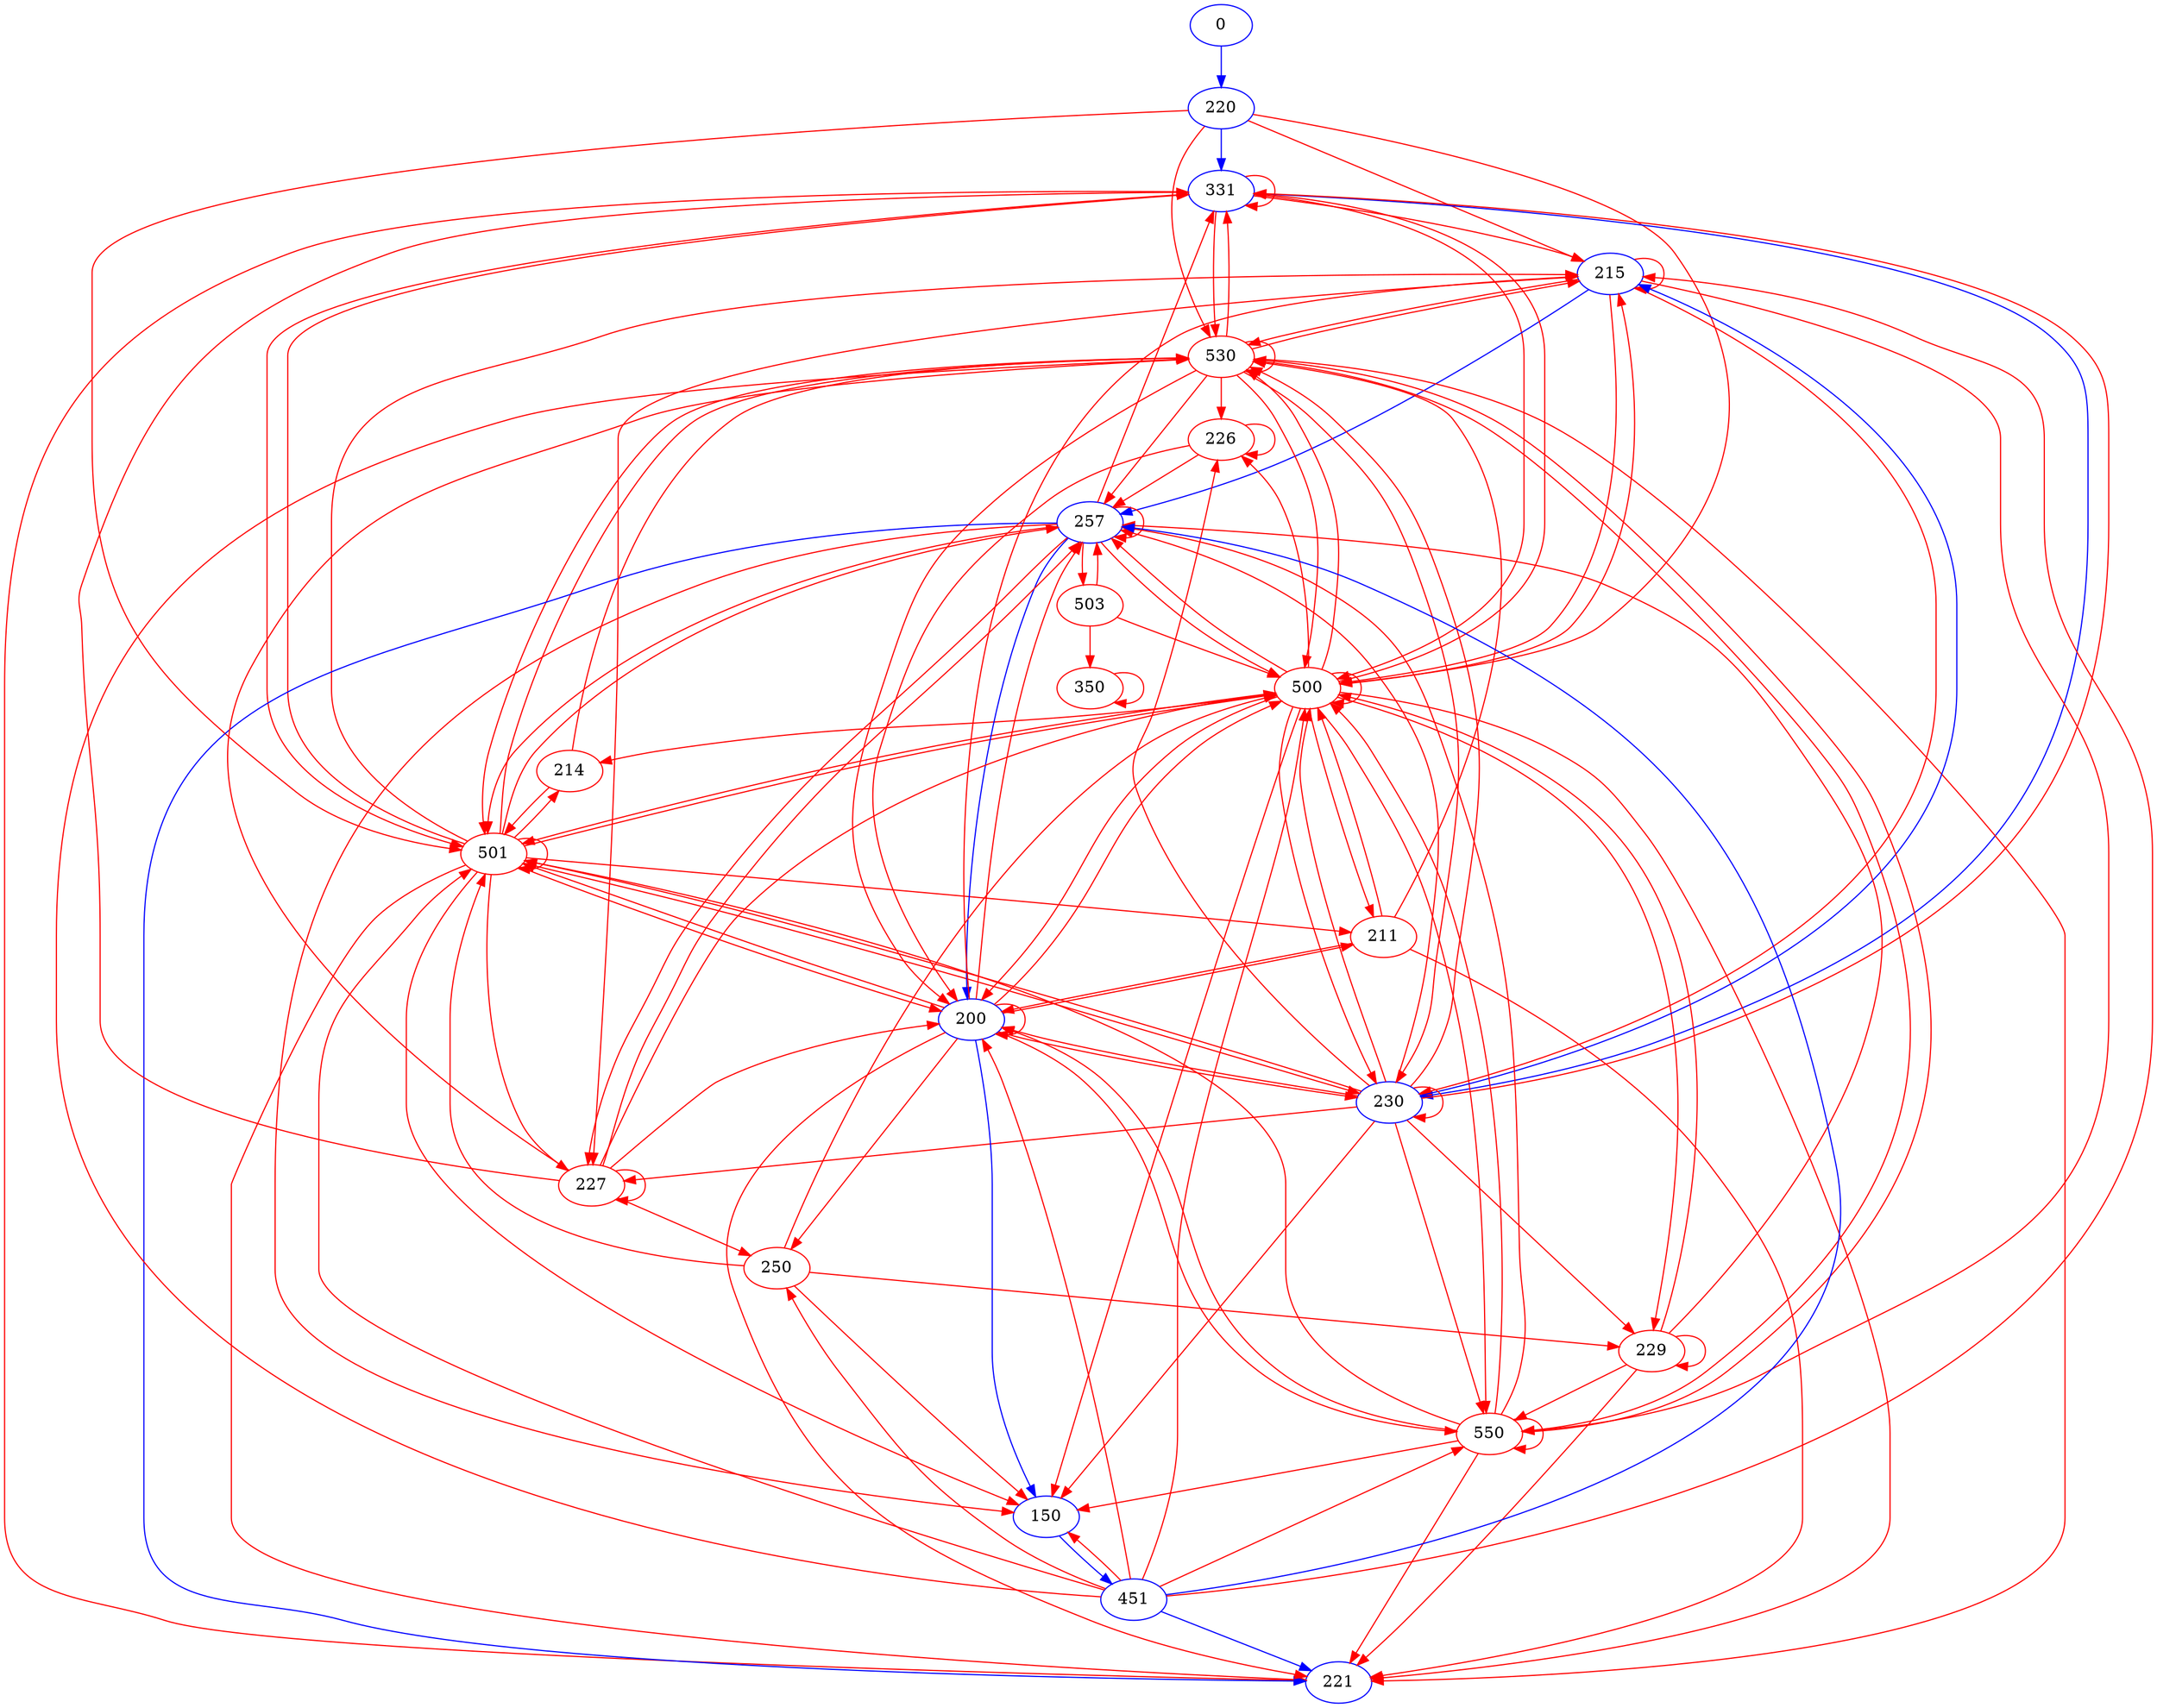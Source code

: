 digraph g {
	node [color=black];
	edge [color=black];
	0	[color=blue];
	220	[color=blue];
	0 -> 220	[key=new_edge,
		color=blue];
	331	[color=blue];
	220 -> 331	[key=new_edge,
		color=blue];
	215	[color=blue];
	220 -> 215	[key=new_edge,
		color=red];
	530	[color=red];
	220 -> 530	[key=new_edge,
		color=red];
	500	[color=red];
	220 -> 500	[key=new_edge,
		color=red];
	501	[color=red];
	220 -> 501	[key=new_edge,
		color=red];
	331 -> 331	[key=new_edge,
		color=red];
	230	[color=blue];
	331 -> 230	[key=new_edge,
		color=blue];
	331 -> 215	[key=new_edge,
		color=red];
	221	[color=blue];
	331 -> 221	[key=new_edge,
		color=red];
	331 -> 530	[key=new_edge,
		color=red];
	331 -> 500	[key=new_edge,
		color=red];
	331 -> 501	[key=new_edge,
		color=red];
	230 -> 331	[key=new_edge,
		color=red];
	230 -> 230	[key=new_edge,
		color=red];
	230 -> 215	[key=new_edge,
		color=blue];
	257	[color=blue];
	230 -> 257	[key=new_edge,
		color=red];
	200	[color=blue];
	230 -> 200	[key=new_edge,
		color=red];
	150	[color=blue];
	230 -> 150	[key=new_edge,
		color=red];
	230 -> 530	[key=new_edge,
		color=red];
	230 -> 500	[key=new_edge,
		color=red];
	230 -> 501	[key=new_edge,
		color=red];
	227	[color=red];
	230 -> 227	[key=new_edge,
		color=red];
	550	[color=red];
	230 -> 550	[key=new_edge,
		color=red];
	229	[color=red];
	230 -> 229	[key=new_edge,
		color=red];
	226	[color=red];
	230 -> 226	[key=new_edge,
		color=red];
	215 -> 230	[key=new_edge,
		color=red];
	215 -> 215	[key=new_edge,
		color=red];
	215 -> 257	[key=new_edge,
		color=blue];
	215 -> 530	[key=new_edge,
		color=red];
	215 -> 500	[key=new_edge,
		color=red];
	215 -> 227	[key=new_edge,
		color=red];
	215 -> 550	[key=new_edge,
		color=red];
	257 -> 331	[key=new_edge,
		color=red];
	257 -> 257	[key=new_edge,
		color=red];
	257 -> 200	[key=new_edge,
		color=blue];
	257 -> 150	[key=new_edge,
		color=red];
	257 -> 221	[key=new_edge,
		color=blue];
	257 -> 500	[key=new_edge,
		color=red];
	257 -> 501	[key=new_edge,
		color=red];
	257 -> 227	[key=new_edge,
		color=red];
	503	[color=red];
	257 -> 503	[key=new_edge,
		color=red];
	200 -> 230	[key=new_edge,
		color=red];
	200 -> 215	[key=new_edge,
		color=red];
	200 -> 257	[key=new_edge,
		color=red];
	200 -> 200	[key=new_edge,
		color=red];
	200 -> 150	[key=new_edge,
		color=blue];
	200 -> 221	[key=new_edge,
		color=red];
	200 -> 500	[key=new_edge,
		color=red];
	200 -> 501	[key=new_edge,
		color=red];
	200 -> 550	[key=new_edge,
		color=red];
	211	[color=red];
	200 -> 211	[key=new_edge,
		color=red];
	250	[color=red];
	200 -> 250	[key=new_edge,
		color=red];
	451	[color=blue];
	150 -> 451	[key=new_edge,
		color=blue];
	451 -> 215	[key=new_edge,
		color=red];
	451 -> 257	[key=new_edge,
		color=blue];
	451 -> 200	[key=new_edge,
		color=red];
	451 -> 150	[key=new_edge,
		color=red];
	451 -> 221	[key=new_edge,
		color=blue];
	451 -> 530	[key=new_edge,
		color=red];
	451 -> 500	[key=new_edge,
		color=red];
	451 -> 501	[key=new_edge,
		color=red];
	451 -> 550	[key=new_edge,
		color=red];
	451 -> 250	[key=new_edge,
		color=red];
	530 -> 331	[key=new_edge,
		color=red];
	530 -> 230	[key=new_edge,
		color=red];
	530 -> 215	[key=new_edge,
		color=red];
	530 -> 257	[key=new_edge,
		color=red];
	530 -> 200	[key=new_edge,
		color=red];
	530 -> 221	[key=new_edge,
		color=red];
	530 -> 530	[key=new_edge,
		color=red];
	530 -> 500	[key=new_edge,
		color=red];
	530 -> 501	[key=new_edge,
		color=red];
	530 -> 550	[key=new_edge,
		color=red];
	530 -> 226	[key=new_edge,
		color=red];
	500 -> 331	[key=new_edge,
		color=red];
	500 -> 230	[key=new_edge,
		color=red];
	500 -> 215	[key=new_edge,
		color=red];
	500 -> 257	[key=new_edge,
		color=red];
	500 -> 200	[key=new_edge,
		color=red];
	500 -> 150	[key=new_edge,
		color=red];
	500 -> 221	[key=new_edge,
		color=red];
	500 -> 530	[key=new_edge,
		color=red];
	500 -> 500	[key=new_edge,
		color=red];
	500 -> 501	[key=new_edge,
		color=red];
	214	[color=red];
	500 -> 214	[key=new_edge,
		color=red];
	500 -> 550	[key=new_edge,
		color=red];
	500 -> 229	[key=new_edge,
		color=red];
	500 -> 226	[key=new_edge,
		color=red];
	500 -> 211	[key=new_edge,
		color=red];
	501 -> 331	[key=new_edge,
		color=red];
	501 -> 230	[key=new_edge,
		color=red];
	501 -> 215	[key=new_edge,
		color=red];
	501 -> 257	[key=new_edge,
		color=red];
	501 -> 200	[key=new_edge,
		color=red];
	501 -> 150	[key=new_edge,
		color=red];
	501 -> 221	[key=new_edge,
		color=red];
	501 -> 530	[key=new_edge,
		color=red];
	501 -> 500	[key=new_edge,
		color=red];
	501 -> 501	[key=new_edge,
		color=red];
	501 -> 214	[key=new_edge,
		color=red];
	501 -> 227	[key=new_edge,
		color=red];
	501 -> 211	[key=new_edge,
		color=red];
	214 -> 530	[key=new_edge,
		color=red];
	214 -> 501	[key=new_edge,
		color=red];
	227 -> 331	[key=new_edge,
		color=red];
	227 -> 257	[key=new_edge,
		color=red];
	227 -> 200	[key=new_edge,
		color=red];
	227 -> 530	[key=new_edge,
		color=red];
	227 -> 500	[key=new_edge,
		color=red];
	227 -> 227	[key=new_edge,
		color=red];
	227 -> 250	[key=new_edge,
		color=red];
	550 -> 257	[key=new_edge,
		color=red];
	550 -> 200	[key=new_edge,
		color=red];
	550 -> 150	[key=new_edge,
		color=red];
	550 -> 221	[key=new_edge,
		color=red];
	550 -> 530	[key=new_edge,
		color=red];
	550 -> 500	[key=new_edge,
		color=red];
	550 -> 501	[key=new_edge,
		color=red];
	550 -> 550	[key=new_edge,
		color=red];
	229 -> 257	[key=new_edge,
		color=red];
	229 -> 221	[key=new_edge,
		color=red];
	229 -> 500	[key=new_edge,
		color=red];
	229 -> 550	[key=new_edge,
		color=red];
	229 -> 229	[key=new_edge,
		color=red];
	226 -> 257	[key=new_edge,
		color=red];
	226 -> 200	[key=new_edge,
		color=red];
	226 -> 226	[key=new_edge,
		color=red];
	211 -> 200	[key=new_edge,
		color=red];
	211 -> 221	[key=new_edge,
		color=red];
	211 -> 530	[key=new_edge,
		color=red];
	211 -> 500	[key=new_edge,
		color=red];
	250 -> 150	[key=new_edge,
		color=red];
	250 -> 500	[key=new_edge,
		color=red];
	250 -> 501	[key=new_edge,
		color=red];
	250 -> 229	[key=new_edge,
		color=red];
	503 -> 257	[key=new_edge,
		color=red];
	503 -> 500	[key=new_edge,
		color=red];
	350	[color=red];
	503 -> 350	[key=new_edge,
		color=red];
	350 -> 350	[key=new_edge,
		color=red];
}
